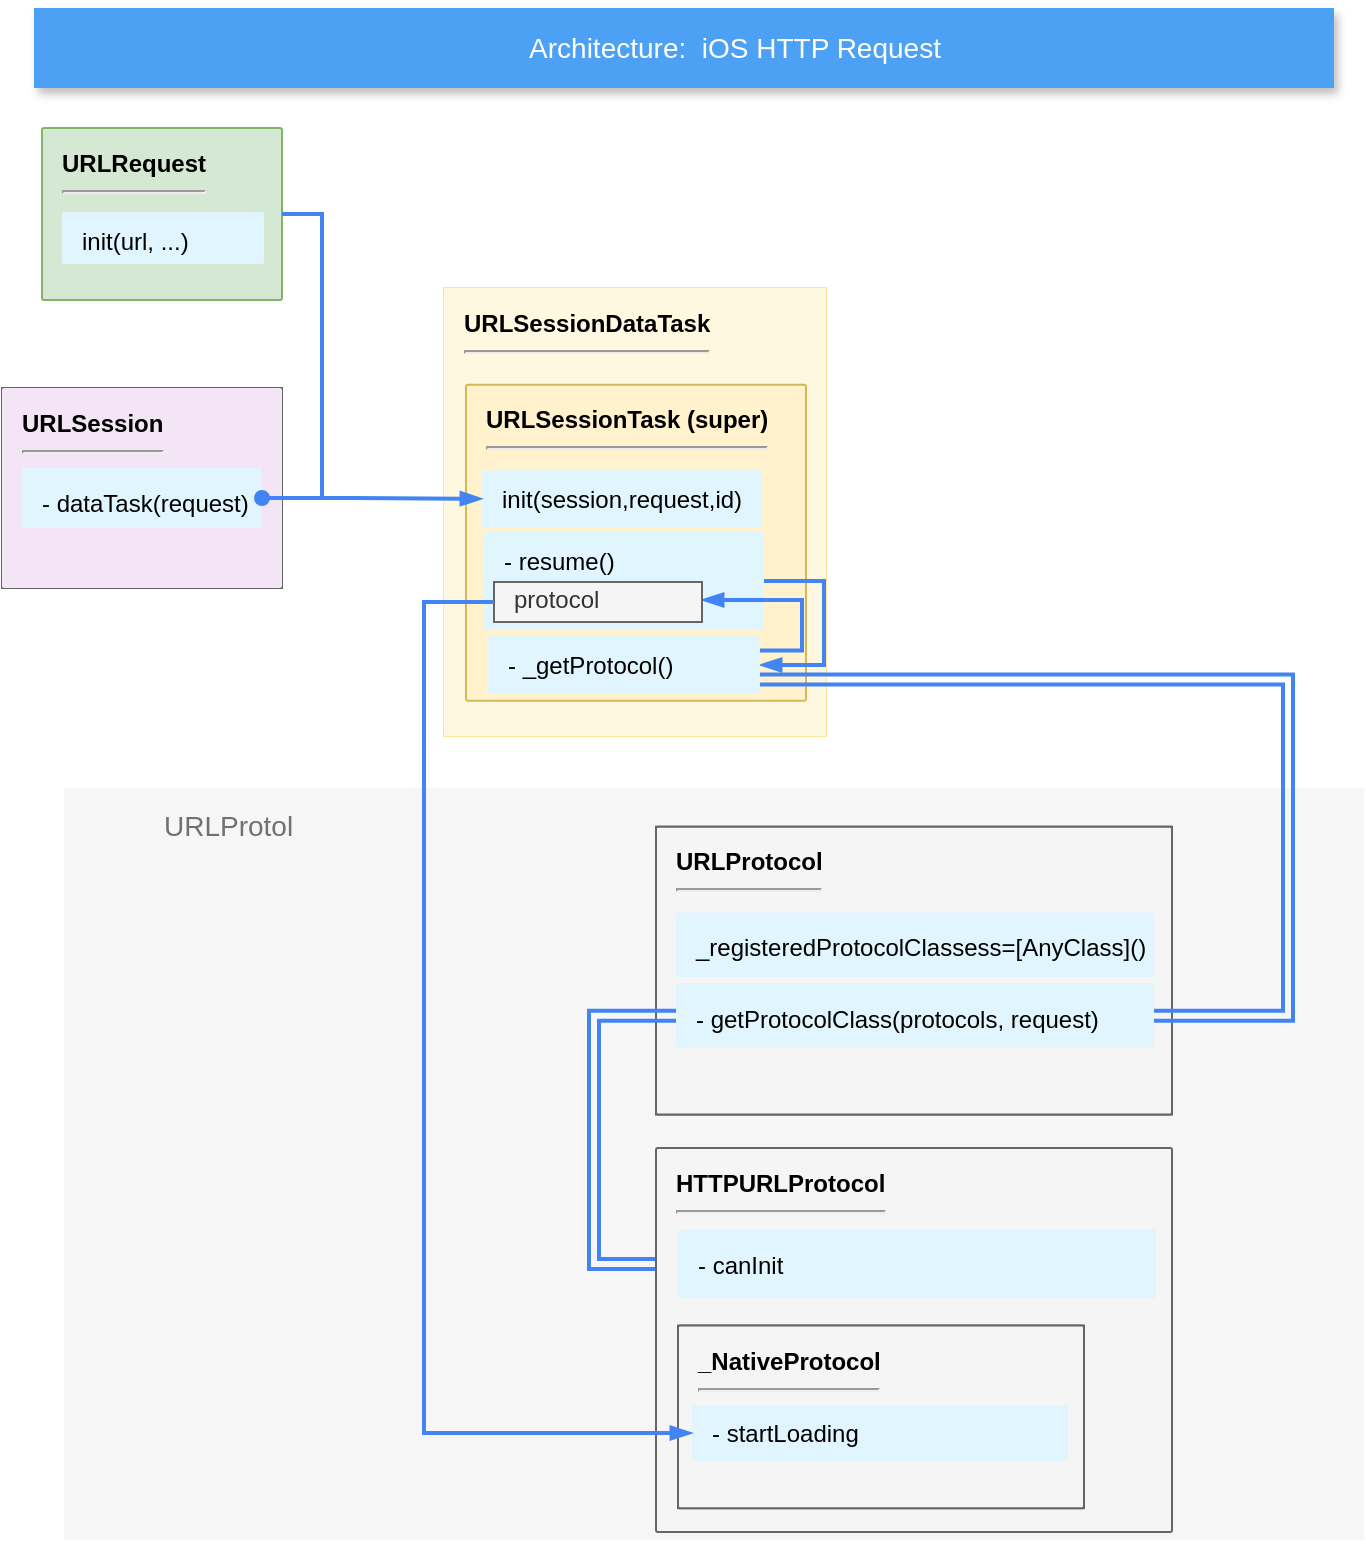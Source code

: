 <mxfile version="12.3.1" type="github" pages="1"><diagram id="f106602c-feb2-e66a-4537-3a34d633f6aa" name="Page-1"><mxGraphModel dx="1310" dy="737" grid="1" gridSize="1" guides="1" tooltips="1" connect="1" arrows="1" fold="1" page="1" pageScale="1" pageWidth="1169" pageHeight="827" background="#ffffff" math="0" shadow="0"><root><mxCell id="0"/><mxCell id="1" parent="0"/><mxCell id="818" value="Architecture:&amp;nbsp; iOS HTTP Request" style="fillColor=#4DA1F5;strokeColor=none;shadow=1;gradientColor=none;fontSize=14;align=center;spacingLeft=50;fontColor=#ffffff;html=1;" parent="1" vertex="1"><mxGeometry x="280" width="650" height="40" as="geometry"/></mxCell><mxCell id="CGKS46gA7yXEdZE9dbMS-1090" value="" style="group" vertex="1" connectable="0" parent="1"><mxGeometry x="264" y="60" width="681" height="717" as="geometry"/></mxCell><mxCell id="CGKS46gA7yXEdZE9dbMS-1022" value="" style="group;fillColor=#f5f5f5;strokeColor=#666666;fontColor=#333333;" vertex="1" connectable="0" parent="CGKS46gA7yXEdZE9dbMS-1090"><mxGeometry y="130" width="140" height="100" as="geometry"/></mxCell><mxCell id="CGKS46gA7yXEdZE9dbMS-1016" value="&lt;b&gt;&lt;font color=&quot;#000000&quot;&gt;URLSession&lt;/font&gt;&lt;/b&gt;&lt;br&gt;&lt;hr&gt;&lt;br&gt;" style="points=[[0,0,0],[0.25,0,0],[0.5,0,0],[0.75,0,0],[1,0,0],[1,0.25,0],[1,0.5,0],[1,0.75,0],[1,1,0],[0.75,1,0],[0.5,1,0],[0.25,1,0],[0,1,0],[0,0.75,0],[0,0.5,0],[0,0.25,0]];rounded=1;absoluteArcSize=1;arcSize=2;html=1;strokeColor=none;gradientColor=none;shadow=0;dashed=0;fontSize=12;fontColor=#9E9E9E;align=left;verticalAlign=top;spacing=10;spacingTop=-4;fillColor=#F3E5F5;" vertex="1" parent="CGKS46gA7yXEdZE9dbMS-1022"><mxGeometry width="140" height="100" as="geometry"/></mxCell><mxCell id="CGKS46gA7yXEdZE9dbMS-1019" value="&lt;span style=&quot;color: rgb(0 , 0 , 0)&quot;&gt;- dataTask(request)&lt;/span&gt;" style="points=[[0,0,0],[0.25,0,0],[0.5,0,0],[0.75,0,0],[1,0,0],[1,0.25,0],[1,0.5,0],[1,0.75,0],[1,1,0],[0.75,1,0],[0.5,1,0],[0.25,1,0],[0,1,0],[0,0.75,0],[0,0.5,0],[0,0.25,0]];rounded=1;absoluteArcSize=1;arcSize=2;html=1;strokeColor=none;gradientColor=none;shadow=0;dashed=0;fontSize=12;fontColor=#9E9E9E;align=left;verticalAlign=top;spacing=10;spacingTop=-4;fillColor=#E1F5FE;" vertex="1" parent="CGKS46gA7yXEdZE9dbMS-1022"><mxGeometry x="10" y="40" width="120" height="30" as="geometry"/></mxCell><mxCell id="CGKS46gA7yXEdZE9dbMS-1060" value="" style="group;strokeColor=#FFE599;" vertex="1" connectable="0" parent="CGKS46gA7yXEdZE9dbMS-1090"><mxGeometry x="221" y="80" width="191" height="224" as="geometry"/></mxCell><mxCell id="CGKS46gA7yXEdZE9dbMS-1040" value="&lt;font color=&quot;#000000&quot;&gt;&lt;b&gt;URLSessionDataTask&lt;br&gt;&lt;/b&gt;&lt;/font&gt;&lt;hr&gt;&lt;font color=&quot;#000000&quot;&gt;&lt;b&gt;&lt;br&gt;&lt;br&gt;&lt;/b&gt;&lt;/font&gt;" style="points=[[0,0,0],[0.25,0,0],[0.5,0,0],[0.75,0,0],[1,0,0],[1,0.25,0],[1,0.5,0],[1,0.75,0],[1,1,0],[0.75,1,0],[0.5,1,0],[0.25,1,0],[0,1,0],[0,0.75,0],[0,0.5,0],[0,0.25,0]];rounded=1;absoluteArcSize=1;arcSize=2;html=1;strokeColor=none;gradientColor=none;shadow=0;dashed=0;fontSize=12;fontColor=#9E9E9E;align=left;verticalAlign=top;spacing=10;spacingTop=-4;fillColor=#FFF8E1;" vertex="1" parent="CGKS46gA7yXEdZE9dbMS-1060"><mxGeometry width="191" height="224.0" as="geometry"/></mxCell><mxCell id="CGKS46gA7yXEdZE9dbMS-1056" value="&lt;b&gt;&lt;font color=&quot;#000000&quot;&gt;URLSessionTask (super)&lt;/font&gt;&lt;/b&gt;&lt;br&gt;&lt;hr&gt;" style="points=[[0,0,0],[0.25,0,0],[0.5,0,0],[0.75,0,0],[1,0,0],[1,0.25,0],[1,0.5,0],[1,0.75,0],[1,1,0],[0.75,1,0],[0.5,1,0],[0.25,1,0],[0,1,0],[0,0.75,0],[0,0.5,0],[0,0.25,0]];rounded=1;absoluteArcSize=1;arcSize=2;html=1;strokeColor=#d6b656;shadow=0;dashed=0;fontSize=12;align=left;verticalAlign=top;spacing=10;spacingTop=-4;fillColor=#fff2cc;" vertex="1" parent="CGKS46gA7yXEdZE9dbMS-1060"><mxGeometry x="11" y="48.314" width="170" height="158.118" as="geometry"/></mxCell><mxCell id="CGKS46gA7yXEdZE9dbMS-1057" value="&lt;span style=&quot;color: rgb(0 , 0 , 0)&quot;&gt;init(session,request,id)&lt;/span&gt;" style="points=[[0,0,0],[0.25,0,0],[0.5,0,0],[0.75,0,0],[1,0,0],[1,0.25,0],[1,0.5,0],[1,0.75,0],[1,1,0],[0.75,1,0],[0.5,1,0],[0.25,1,0],[0,1,0],[0,0.75,0],[0,0.5,0],[0,0.25,0]];rounded=1;absoluteArcSize=1;arcSize=2;html=1;strokeColor=none;gradientColor=none;shadow=0;dashed=0;fontSize=12;fontColor=#9E9E9E;align=left;verticalAlign=top;spacing=10;spacingTop=-7;fillColor=#E1F5FE;" vertex="1" parent="CGKS46gA7yXEdZE9dbMS-1060"><mxGeometry x="19" y="91.137" width="140" height="28.549" as="geometry"/></mxCell><mxCell id="CGKS46gA7yXEdZE9dbMS-1064" style="edgeStyle=elbowEdgeStyle;rounded=0;orthogonalLoop=1;jettySize=auto;html=1;exitX=0;exitY=0.5;exitDx=0;exitDy=0;exitPerimeter=0;startArrow=none;startFill=0;endArrow=blockThin;endFill=1;strokeColor=#4284F3;strokeWidth=2;entryX=1;entryY=0.5;entryDx=0;entryDy=0;entryPerimeter=0;" edge="1" parent="CGKS46gA7yXEdZE9dbMS-1060" source="CGKS46gA7yXEdZE9dbMS-1058" target="CGKS46gA7yXEdZE9dbMS-1059"><mxGeometry relative="1" as="geometry"><mxPoint x="165" y="190" as="targetPoint"/><Array as="points"><mxPoint x="190" y="157.02"/></Array></mxGeometry></mxCell><mxCell id="CGKS46gA7yXEdZE9dbMS-1058" value="&lt;span style=&quot;color: rgb(0 , 0 , 0)&quot;&gt;- resume()&lt;/span&gt;" style="points=[[0,0,0],[0.25,0,0],[0.5,0,0],[0.75,0,0],[1,0,0],[1,0.25,0],[1,0.5,0],[1,0.75,0],[1,1,0],[0.75,1,0],[0.5,1,0],[0.25,1,0],[0,1,0],[0,0.75,0],[0,0.5,0],[0,0.25,0]];rounded=1;absoluteArcSize=1;arcSize=2;html=1;strokeColor=none;gradientColor=none;shadow=0;dashed=0;fontSize=12;fontColor=#9E9E9E;align=left;verticalAlign=top;spacing=10;spacingTop=-7;fillColor=#E1F5FE;" vertex="1" parent="CGKS46gA7yXEdZE9dbMS-1060"><mxGeometry x="20" y="122" width="140" height="49" as="geometry"/></mxCell><mxCell id="CGKS46gA7yXEdZE9dbMS-1088" style="edgeStyle=elbowEdgeStyle;rounded=0;orthogonalLoop=1;jettySize=auto;html=1;startArrow=none;startFill=0;endArrow=blockThin;endFill=1;strokeColor=#4284F3;strokeWidth=2;exitX=1;exitY=0.25;exitDx=0;exitDy=0;exitPerimeter=0;" edge="1" parent="CGKS46gA7yXEdZE9dbMS-1060" source="CGKS46gA7yXEdZE9dbMS-1059" target="CGKS46gA7yXEdZE9dbMS-1087"><mxGeometry relative="1" as="geometry"><Array as="points"><mxPoint x="179" y="156"/></Array></mxGeometry></mxCell><mxCell id="CGKS46gA7yXEdZE9dbMS-1059" value="&lt;span style=&quot;color: rgb(0 , 0 , 0)&quot;&gt;- _getProtocol()&lt;/span&gt;" style="points=[[0,0,0],[0.25,0,0],[0.5,0,0],[0.75,0,0],[1,0,0],[1,0.25,0],[1,0.5,0],[1,0.75,0],[1,1,0],[0.75,1,0],[0.5,1,0],[0.25,1,0],[0,1,0],[0,0.75,0],[0,0.5,0],[0,0.25,0]];rounded=1;absoluteArcSize=1;arcSize=2;html=1;strokeColor=none;gradientColor=none;shadow=0;dashed=0;fontSize=12;fontColor=#9E9E9E;align=left;verticalAlign=top;spacing=10;spacingTop=-7;fillColor=#E1F5FE;" vertex="1" parent="CGKS46gA7yXEdZE9dbMS-1060"><mxGeometry x="22" y="174" width="136" height="29" as="geometry"/></mxCell><mxCell id="CGKS46gA7yXEdZE9dbMS-1087" value="protocol" style="points=[[0,0,0],[0.25,0,0],[0.5,0,0],[0.75,0,0],[1,0,0],[1,0.25,0],[1,0.5,0],[1,0.75,0],[1,1,0],[0.75,1,0],[0.5,1,0],[0.25,1,0],[0,1,0],[0,0.75,0],[0,0.5,0],[0,0.25,0]];rounded=1;absoluteArcSize=1;arcSize=0;html=1;strokeColor=#666666;shadow=0;dashed=0;fontSize=12;fontColor=#333333;align=left;verticalAlign=top;spacing=10;spacingTop=-13;fillColor=#f5f5f5;" vertex="1" parent="CGKS46gA7yXEdZE9dbMS-1060"><mxGeometry x="25" y="147" width="104" height="20" as="geometry"/></mxCell><mxCell id="CGKS46gA7yXEdZE9dbMS-1051" style="edgeStyle=elbowEdgeStyle;rounded=1;orthogonalLoop=1;jettySize=auto;html=1;exitX=1;exitY=0.5;exitDx=0;exitDy=0;exitPerimeter=0;startArrow=none;startFill=0;endArrow=blockThin;endFill=1;strokeColor=#4284F3;strokeWidth=2;" edge="1" parent="CGKS46gA7yXEdZE9dbMS-1090" source="CGKS46gA7yXEdZE9dbMS-1019" target="CGKS46gA7yXEdZE9dbMS-1057"><mxGeometry relative="1" as="geometry"><mxPoint x="218.69" y="159.621" as="targetPoint"/></mxGeometry></mxCell><mxCell id="CGKS46gA7yXEdZE9dbMS-1062" value="" style="group" vertex="1" connectable="0" parent="CGKS46gA7yXEdZE9dbMS-1090"><mxGeometry x="20" width="120" height="86" as="geometry"/></mxCell><mxCell id="CGKS46gA7yXEdZE9dbMS-1018" value="&lt;b&gt;&lt;font color=&quot;#000000&quot;&gt;URLRequest&lt;/font&gt;&lt;/b&gt;&lt;br&gt;&lt;hr&gt;&lt;br&gt;" style="points=[[0,0,0],[0.25,0,0],[0.5,0,0],[0.75,0,0],[1,0,0],[1,0.25,0],[1,0.5,0],[1,0.75,0],[1,1,0],[0.75,1,0],[0.5,1,0],[0.25,1,0],[0,1,0],[0,0.75,0],[0,0.5,0],[0,0.25,0]];rounded=1;absoluteArcSize=1;arcSize=2;html=1;strokeColor=#82b366;shadow=0;dashed=0;fontSize=12;align=left;verticalAlign=top;spacing=10;spacingTop=-4;fillColor=#d5e8d4;" vertex="1" parent="CGKS46gA7yXEdZE9dbMS-1062"><mxGeometry width="120" height="86" as="geometry"/></mxCell><mxCell id="CGKS46gA7yXEdZE9dbMS-1061" value="&lt;span style=&quot;color: rgb(0 , 0 , 0)&quot;&gt;init(url, ...)&lt;/span&gt;" style="points=[[0,0,0],[0.25,0,0],[0.5,0,0],[0.75,0,0],[1,0,0],[1,0.25,0],[1,0.5,0],[1,0.75,0],[1,1,0],[0.75,1,0],[0.5,1,0],[0.25,1,0],[0,1,0],[0,0.75,0],[0,0.5,0],[0,0.25,0]];rounded=1;absoluteArcSize=1;arcSize=2;html=1;strokeColor=none;gradientColor=none;shadow=0;dashed=0;fontSize=12;fontColor=#9E9E9E;align=left;verticalAlign=top;spacing=10;spacingTop=-7;fillColor=#E1F5FE;" vertex="1" parent="CGKS46gA7yXEdZE9dbMS-1062"><mxGeometry x="10" y="42" width="101" height="26" as="geometry"/></mxCell><mxCell id="CGKS46gA7yXEdZE9dbMS-1039" style="edgeStyle=orthogonalEdgeStyle;rounded=0;orthogonalLoop=1;jettySize=auto;html=1;exitX=1;exitY=0.5;exitDx=0;exitDy=0;exitPerimeter=0;startArrow=none;startFill=0;endArrow=oval;endFill=1;entryX=1;entryY=0.5;entryDx=0;entryDy=0;entryPerimeter=0;strokeWidth=2;strokeColor=#4284F3;" edge="1" parent="CGKS46gA7yXEdZE9dbMS-1090" source="CGKS46gA7yXEdZE9dbMS-1018" target="CGKS46gA7yXEdZE9dbMS-1019"><mxGeometry relative="1" as="geometry"><mxPoint x="180" y="180" as="targetPoint"/></mxGeometry></mxCell><mxCell id="CGKS46gA7yXEdZE9dbMS-1082" value="" style="group" vertex="1" connectable="0" parent="CGKS46gA7yXEdZE9dbMS-1090"><mxGeometry x="31" y="330" width="650" height="387" as="geometry"/></mxCell><mxCell id="CGKS46gA7yXEdZE9dbMS-1080" value="URLProtol" style="fillColor=#F6F6F6;strokeColor=none;shadow=0;gradientColor=none;fontSize=14;align=left;spacing=10;fontColor=#717171;9E9E9E;verticalAlign=top;spacingTop=-4;fontStyle=0;spacingLeft=40;html=1;" vertex="1" parent="CGKS46gA7yXEdZE9dbMS-1082"><mxGeometry width="650" height="376" as="geometry"/></mxCell><mxCell id="CGKS46gA7yXEdZE9dbMS-1067" value="" style="group;fillColor=#f5f5f5;strokeColor=#666666;fontColor=#333333;" vertex="1" connectable="0" parent="CGKS46gA7yXEdZE9dbMS-1082"><mxGeometry x="296" y="19.337" width="258" height="143.954" as="geometry"/></mxCell><mxCell id="CGKS46gA7yXEdZE9dbMS-1068" value="&lt;b&gt;&lt;font color=&quot;#000000&quot;&gt;URLProtocol&lt;/font&gt;&lt;/b&gt;&lt;br&gt;&lt;hr&gt;" style="points=[[0,0,0],[0.25,0,0],[0.5,0,0],[0.75,0,0],[1,0,0],[1,0.25,0],[1,0.5,0],[1,0.75,0],[1,1,0],[0.75,1,0],[0.5,1,0],[0.25,1,0],[0,1,0],[0,0.75,0],[0,0.5,0],[0,0.25,0]];rounded=1;absoluteArcSize=1;arcSize=2;html=1;strokeColor=#666666;shadow=0;dashed=0;fontSize=12;fontColor=#333333;align=left;verticalAlign=top;spacing=10;spacingTop=-4;fillColor=#f5f5f5;" vertex="1" parent="CGKS46gA7yXEdZE9dbMS-1067"><mxGeometry width="258" height="143.954" as="geometry"/></mxCell><mxCell id="CGKS46gA7yXEdZE9dbMS-1069" value="&lt;span style=&quot;color: rgb(0 , 0 , 0)&quot;&gt;_registeredProtocolClassess=[AnyClass]()&lt;/span&gt;" style="points=[[0,0,0],[0.25,0,0],[0.5,0,0],[0.75,0,0],[1,0,0],[1,0.25,0],[1,0.5,0],[1,0.75,0],[1,1,0],[0.75,1,0],[0.5,1,0],[0.25,1,0],[0,1,0],[0,0.75,0],[0,0.5,0],[0,0.25,0]];rounded=1;absoluteArcSize=1;arcSize=2;html=1;strokeColor=none;gradientColor=none;shadow=0;dashed=0;fontSize=12;fontColor=#9E9E9E;align=left;verticalAlign=top;spacing=10;spacingTop=-4;fillColor=#E1F5FE;" vertex="1" parent="CGKS46gA7yXEdZE9dbMS-1067"><mxGeometry x="10" y="42.971" width="239" height="32.229" as="geometry"/></mxCell><mxCell id="CGKS46gA7yXEdZE9dbMS-1070" value="&lt;span style=&quot;color: rgb(0 , 0 , 0)&quot;&gt;- getProtocolClass(protocols, request)&lt;/span&gt;" style="points=[[0,0,0],[0.25,0,0],[0.5,0,0],[0.75,0,0],[1,0,0],[1,0.25,0],[1,0.5,0],[1,0.75,0],[1,1,0],[0.75,1,0],[0.5,1,0],[0.25,1,0],[0,1,0],[0,0.75,0],[0,0.5,0],[0,0.25,0]];rounded=1;absoluteArcSize=1;arcSize=2;html=1;strokeColor=none;gradientColor=none;shadow=0;dashed=0;fontSize=12;fontColor=#9E9E9E;align=left;verticalAlign=top;spacing=10;spacingTop=-4;fillColor=#E1F5FE;" vertex="1" parent="CGKS46gA7yXEdZE9dbMS-1067"><mxGeometry x="10" y="78.423" width="239" height="32.229" as="geometry"/></mxCell><mxCell id="CGKS46gA7yXEdZE9dbMS-1075" style="edgeStyle=elbowEdgeStyle;rounded=0;orthogonalLoop=1;jettySize=auto;html=1;exitX=0;exitY=0.5;exitDx=0;exitDy=0;exitPerimeter=0;startArrow=classic;startFill=1;endArrow=blockThin;endFill=1;strokeColor=#4284F3;strokeWidth=2;shape=link;" edge="1" parent="CGKS46gA7yXEdZE9dbMS-1082" source="CGKS46gA7yXEdZE9dbMS-1070" target="CGKS46gA7yXEdZE9dbMS-1073"><mxGeometry relative="1" as="geometry"><mxPoint x="38" y="224.526" as="targetPoint"/><Array as="points"><mxPoint x="265" y="183.703"/></Array></mxGeometry></mxCell><mxCell id="CGKS46gA7yXEdZE9dbMS-1084" value="" style="group" vertex="1" connectable="0" parent="CGKS46gA7yXEdZE9dbMS-1082"><mxGeometry x="296" y="180" width="258" height="207" as="geometry"/></mxCell><mxCell id="CGKS46gA7yXEdZE9dbMS-1083" value="" style="group" vertex="1" connectable="0" parent="CGKS46gA7yXEdZE9dbMS-1084"><mxGeometry width="258" height="207" as="geometry"/></mxCell><mxCell id="CGKS46gA7yXEdZE9dbMS-1072" value="&lt;b&gt;&lt;font color=&quot;#000000&quot;&gt;HTTPURLProtocol&lt;/font&gt;&lt;/b&gt;&lt;br&gt;&lt;hr&gt;" style="points=[[0,0,0],[0.25,0,0],[0.5,0,0],[0.75,0,0],[1,0,0],[1,0.25,0],[1,0.5,0],[1,0.75,0],[1,1,0],[0.75,1,0],[0.5,1,0],[0.25,1,0],[0,1,0],[0,0.75,0],[0,0.5,0],[0,0.25,0]];rounded=1;absoluteArcSize=1;arcSize=2;html=1;strokeColor=#666666;shadow=0;dashed=0;fontSize=12;fontColor=#333333;align=left;verticalAlign=top;spacing=10;spacingTop=-4;fillColor=#f5f5f5;" vertex="1" parent="CGKS46gA7yXEdZE9dbMS-1083"><mxGeometry width="258" height="192" as="geometry"/></mxCell><mxCell id="CGKS46gA7yXEdZE9dbMS-1073" value="&lt;span style=&quot;color: rgb(0 , 0 , 0)&quot;&gt;- canInit&lt;/span&gt;" style="points=[[0,0,0],[0.25,0,0],[0.5,0,0],[0.75,0,0],[1,0,0],[1,0.25,0],[1,0.5,0],[1,0.75,0],[1,1,0],[0.75,1,0],[0.5,1,0],[0.25,1,0],[0,1,0],[0,0.75,0],[0,0.5,0],[0,0.25,0]];rounded=1;absoluteArcSize=1;arcSize=2;html=1;strokeColor=none;gradientColor=none;shadow=0;dashed=0;fontSize=12;fontColor=#9E9E9E;align=left;verticalAlign=top;spacing=10;spacingTop=-4;fillColor=#E1F5FE;" vertex="1" parent="CGKS46gA7yXEdZE9dbMS-1083"><mxGeometry x="11" y="40.809" width="239" height="34.357" as="geometry"/></mxCell><mxCell id="CGKS46gA7yXEdZE9dbMS-1077" value="" style="group;fillColor=#f5f5f5;strokeColor=#666666;fontColor=#333333;" vertex="1" connectable="0" parent="CGKS46gA7yXEdZE9dbMS-1083"><mxGeometry x="11" y="88.783" width="203" height="91.314" as="geometry"/></mxCell><mxCell id="CGKS46gA7yXEdZE9dbMS-1078" value="&lt;font color=&quot;#000000&quot;&gt;&lt;b&gt;_NativeProtocol&lt;br&gt;&lt;/b&gt;&lt;/font&gt;&lt;hr&gt;" style="points=[[0,0,0],[0.25,0,0],[0.5,0,0],[0.75,0,0],[1,0,0],[1,0.25,0],[1,0.5,0],[1,0.75,0],[1,1,0],[0.75,1,0],[0.5,1,0],[0.25,1,0],[0,1,0],[0,0.75,0],[0,0.5,0],[0,0.25,0]];rounded=1;absoluteArcSize=1;arcSize=2;html=1;strokeColor=#666666;shadow=0;dashed=0;fontSize=12;fontColor=#333333;align=left;verticalAlign=top;spacing=10;spacingTop=-4;fillColor=#f5f5f5;" vertex="1" parent="CGKS46gA7yXEdZE9dbMS-1077"><mxGeometry width="203" height="91.314" as="geometry"/></mxCell><mxCell id="CGKS46gA7yXEdZE9dbMS-1079" value="&lt;span style=&quot;color: rgb(0 , 0 , 0)&quot;&gt;- startLoading&lt;/span&gt;" style="points=[[0,0,0],[0.25,0,0],[0.5,0,0],[0.75,0,0],[1,0,0],[1,0.25,0],[1,0.5,0],[1,0.75,0],[1,1,0],[0.75,1,0],[0.5,1,0],[0.25,1,0],[0,1,0],[0,0.75,0],[0,0.5,0],[0,0.25,0]];rounded=1;absoluteArcSize=1;arcSize=2;html=1;strokeColor=none;gradientColor=none;shadow=0;dashed=0;fontSize=12;fontColor=#9E9E9E;align=left;verticalAlign=top;spacing=10;spacingTop=-8;fillColor=#E1F5FE;" vertex="1" parent="CGKS46gA7yXEdZE9dbMS-1077"><mxGeometry x="7" y="39.749" width="188" height="27.931" as="geometry"/></mxCell><mxCell id="CGKS46gA7yXEdZE9dbMS-1065" style="edgeStyle=elbowEdgeStyle;rounded=0;orthogonalLoop=1;jettySize=auto;html=1;exitX=1;exitY=0.75;exitDx=0;exitDy=0;exitPerimeter=0;startArrow=none;startFill=0;endArrow=blockThin;endFill=1;strokeColor=#4284F3;strokeWidth=2;shape=link;" edge="1" parent="CGKS46gA7yXEdZE9dbMS-1090" source="CGKS46gA7yXEdZE9dbMS-1059" target="CGKS46gA7yXEdZE9dbMS-1070"><mxGeometry relative="1" as="geometry"><mxPoint x="413.862" y="318.931" as="targetPoint"/><Array as="points"><mxPoint x="643" y="250"/><mxPoint x="435" y="219"/></Array></mxGeometry></mxCell><mxCell id="CGKS46gA7yXEdZE9dbMS-1085" style="edgeStyle=elbowEdgeStyle;rounded=0;orthogonalLoop=1;jettySize=auto;html=1;startArrow=none;startFill=0;endArrow=blockThin;endFill=1;strokeColor=#4284F3;strokeWidth=2;" edge="1" parent="CGKS46gA7yXEdZE9dbMS-1090" source="CGKS46gA7yXEdZE9dbMS-1087" target="CGKS46gA7yXEdZE9dbMS-1079"><mxGeometry relative="1" as="geometry"><Array as="points"><mxPoint x="211" y="221"/><mxPoint x="204" y="442"/></Array></mxGeometry></mxCell></root></mxGraphModel></diagram></mxfile>